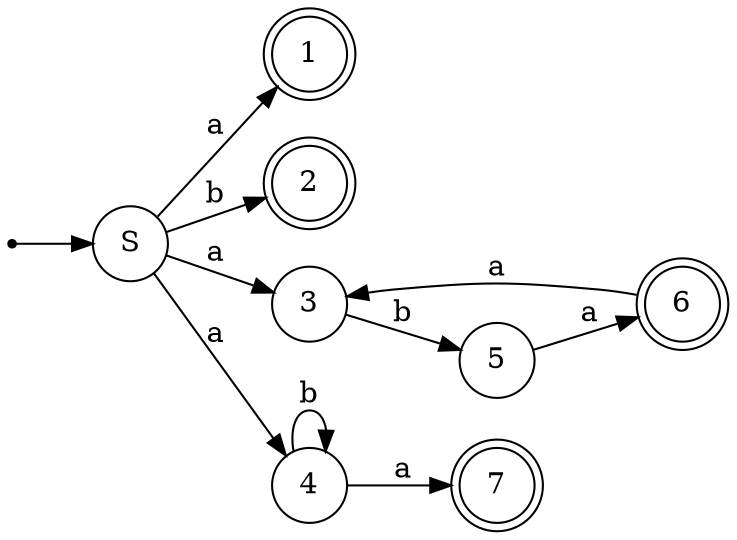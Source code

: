 digraph finite_state_machine {
    rankdir=LR;
    size="8,5"

    node [ shape = doublecircle ]; 1; 2; 6; 7;
    node [ shape = point ]; entry
    node [ shape = circle ];

    entry -> S;

    S -> 1 [ label = "a" ]
    S -> 2 [ label = "b" ]
    S -> 3 [ label = "a" ]
    S -> 4 [ label = "a" ]

    3 -> 5 [ label = "b" ]

    5 -> 6 [ label = "a" ]

    6 -> 3 [ label = "a" ]

    4 -> 4 [ label = "b" ]
    4 -> 7 [ label = "a" ]
}
